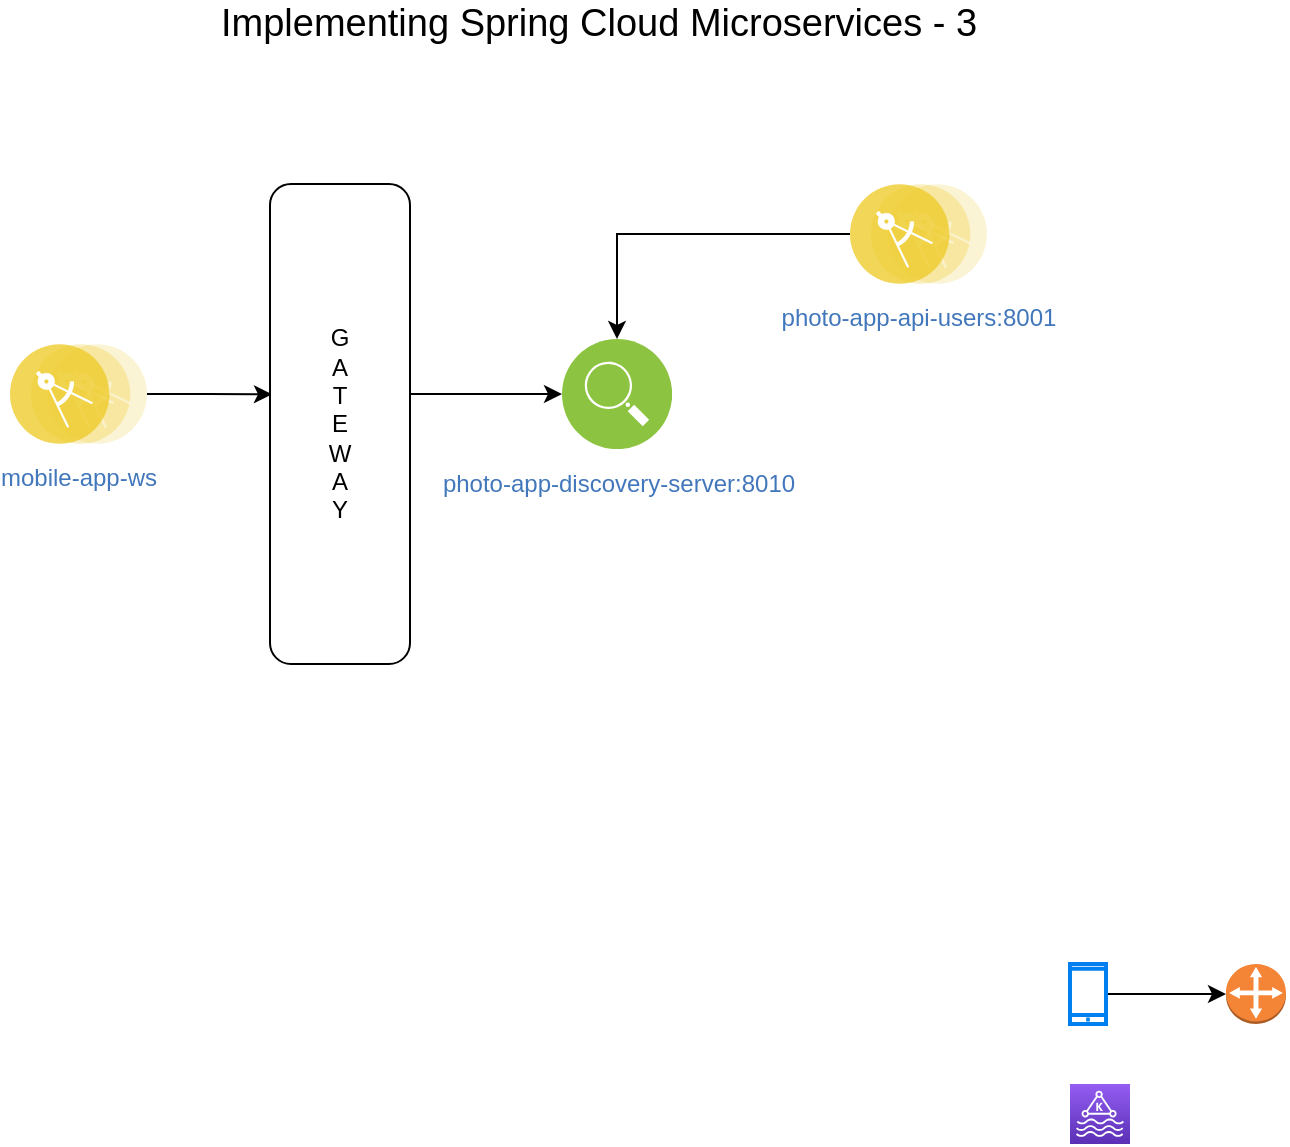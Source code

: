 <mxfile version="17.1.1"><diagram id="n-mT8DhXGXmpVZbZk-IX" name="Page-1"><mxGraphModel dx="1038" dy="1743" grid="1" gridSize="10" guides="1" tooltips="1" connect="1" arrows="1" fold="1" page="1" pageScale="1" pageWidth="827" pageHeight="1169" math="0" shadow="0"><root><mxCell id="0"/><mxCell id="1" parent="0"/><mxCell id="CP48iqcs-0ll5twkBh2G-1" value="" style="sketch=0;points=[[0,0,0],[0.25,0,0],[0.5,0,0],[0.75,0,0],[1,0,0],[0,1,0],[0.25,1,0],[0.5,1,0],[0.75,1,0],[1,1,0],[0,0.25,0],[0,0.5,0],[0,0.75,0],[1,0.25,0],[1,0.5,0],[1,0.75,0]];outlineConnect=0;fontColor=#232F3E;gradientColor=#945DF2;gradientDirection=north;fillColor=#5A30B5;strokeColor=#ffffff;dashed=0;verticalLabelPosition=bottom;verticalAlign=top;align=center;html=1;fontSize=12;fontStyle=0;aspect=fixed;shape=mxgraph.aws4.resourceIcon;resIcon=mxgraph.aws4.managed_streaming_for_kafka;" parent="1" vertex="1"><mxGeometry x="640" y="-600" width="30" height="30" as="geometry"/></mxCell><mxCell id="CP48iqcs-0ll5twkBh2G-2" value="" style="outlineConnect=0;dashed=0;verticalLabelPosition=bottom;verticalAlign=top;align=center;html=1;shape=mxgraph.aws3.customer_gateway;fillColor=#F58536;gradientColor=none;" parent="1" vertex="1"><mxGeometry x="718" y="-660" width="30" height="30" as="geometry"/></mxCell><mxCell id="CP48iqcs-0ll5twkBh2G-6" style="edgeStyle=orthogonalEdgeStyle;rounded=0;orthogonalLoop=1;jettySize=auto;html=1;entryX=0;entryY=0.5;entryDx=0;entryDy=0;entryPerimeter=0;" parent="1" source="CP48iqcs-0ll5twkBh2G-5" target="CP48iqcs-0ll5twkBh2G-2" edge="1"><mxGeometry relative="1" as="geometry"/></mxCell><mxCell id="CP48iqcs-0ll5twkBh2G-5" value="" style="html=1;verticalLabelPosition=bottom;align=center;labelBackgroundColor=#ffffff;verticalAlign=top;strokeWidth=2;strokeColor=#0080F0;shadow=0;dashed=0;shape=mxgraph.ios7.icons.smartphone;" parent="1" vertex="1"><mxGeometry x="640" y="-660" width="18" height="30" as="geometry"/></mxCell><mxCell id="CP48iqcs-0ll5twkBh2G-11" value="&lt;font style=&quot;font-size: 19px&quot;&gt;Implementing Spring Cloud Microservices - 3&lt;/font&gt;" style="text;html=1;align=center;verticalAlign=middle;resizable=0;points=[];autosize=1;strokeColor=none;fillColor=none;" parent="1" vertex="1"><mxGeometry x="208.5" y="-1140" width="390" height="20" as="geometry"/></mxCell><mxCell id="pl_ZKdmWMPsgbouyFX0x-4" style="edgeStyle=orthogonalEdgeStyle;rounded=0;orthogonalLoop=1;jettySize=auto;html=1;entryX=0.014;entryY=0.438;entryDx=0;entryDy=0;entryPerimeter=0;" edge="1" parent="1" source="CP48iqcs-0ll5twkBh2G-12" target="pl_ZKdmWMPsgbouyFX0x-3"><mxGeometry relative="1" as="geometry"/></mxCell><mxCell id="CP48iqcs-0ll5twkBh2G-12" value="mobile-app-ws" style="aspect=fixed;perimeter=ellipsePerimeter;html=1;align=center;shadow=0;dashed=0;fontColor=#4277BB;labelBackgroundColor=#ffffff;fontSize=12;spacingTop=3;image;image=img/lib/ibm/applications/microservice.svg;" parent="1" vertex="1"><mxGeometry x="110" y="-970" width="68.5" height="50" as="geometry"/></mxCell><mxCell id="pl_ZKdmWMPsgbouyFX0x-1" value="photo-app-discovery-server:8010" style="aspect=fixed;perimeter=ellipsePerimeter;html=1;align=center;shadow=0;dashed=0;fontColor=#4277BB;labelBackgroundColor=#ffffff;fontSize=12;spacingTop=3;image;image=img/lib/ibm/infrastructure/service_discovery_configuration.svg;" vertex="1" parent="1"><mxGeometry x="386" y="-972.5" width="55" height="55" as="geometry"/></mxCell><mxCell id="pl_ZKdmWMPsgbouyFX0x-5" style="edgeStyle=orthogonalEdgeStyle;rounded=0;orthogonalLoop=1;jettySize=auto;html=1;entryX=0;entryY=0.5;entryDx=0;entryDy=0;" edge="1" parent="1" source="pl_ZKdmWMPsgbouyFX0x-3" target="pl_ZKdmWMPsgbouyFX0x-1"><mxGeometry relative="1" as="geometry"><Array as="points"><mxPoint x="360" y="-945"/><mxPoint x="360" y="-945"/></Array></mxGeometry></mxCell><mxCell id="pl_ZKdmWMPsgbouyFX0x-3" value="&lt;div&gt;G&lt;/div&gt;&lt;div&gt;A&lt;/div&gt;&lt;div&gt;T&lt;/div&gt;&lt;div&gt;E&lt;/div&gt;&lt;div&gt;W&lt;/div&gt;&lt;div&gt;A&lt;/div&gt;&lt;div&gt;Y&lt;br&gt;&lt;/div&gt;" style="rounded=1;whiteSpace=wrap;html=1;" vertex="1" parent="1"><mxGeometry x="240" y="-1050" width="70" height="240" as="geometry"/></mxCell><mxCell id="pl_ZKdmWMPsgbouyFX0x-7" style="edgeStyle=orthogonalEdgeStyle;rounded=0;orthogonalLoop=1;jettySize=auto;html=1;" edge="1" parent="1" source="pl_ZKdmWMPsgbouyFX0x-6" target="pl_ZKdmWMPsgbouyFX0x-1"><mxGeometry relative="1" as="geometry"/></mxCell><mxCell id="pl_ZKdmWMPsgbouyFX0x-6" value="photo-app-api-users:8001" style="aspect=fixed;perimeter=ellipsePerimeter;html=1;align=center;shadow=0;dashed=0;fontColor=#4277BB;labelBackgroundColor=#ffffff;fontSize=12;spacingTop=3;image;image=img/lib/ibm/applications/microservice.svg;" vertex="1" parent="1"><mxGeometry x="530" y="-1050" width="68.5" height="50" as="geometry"/></mxCell></root></mxGraphModel></diagram></mxfile>
